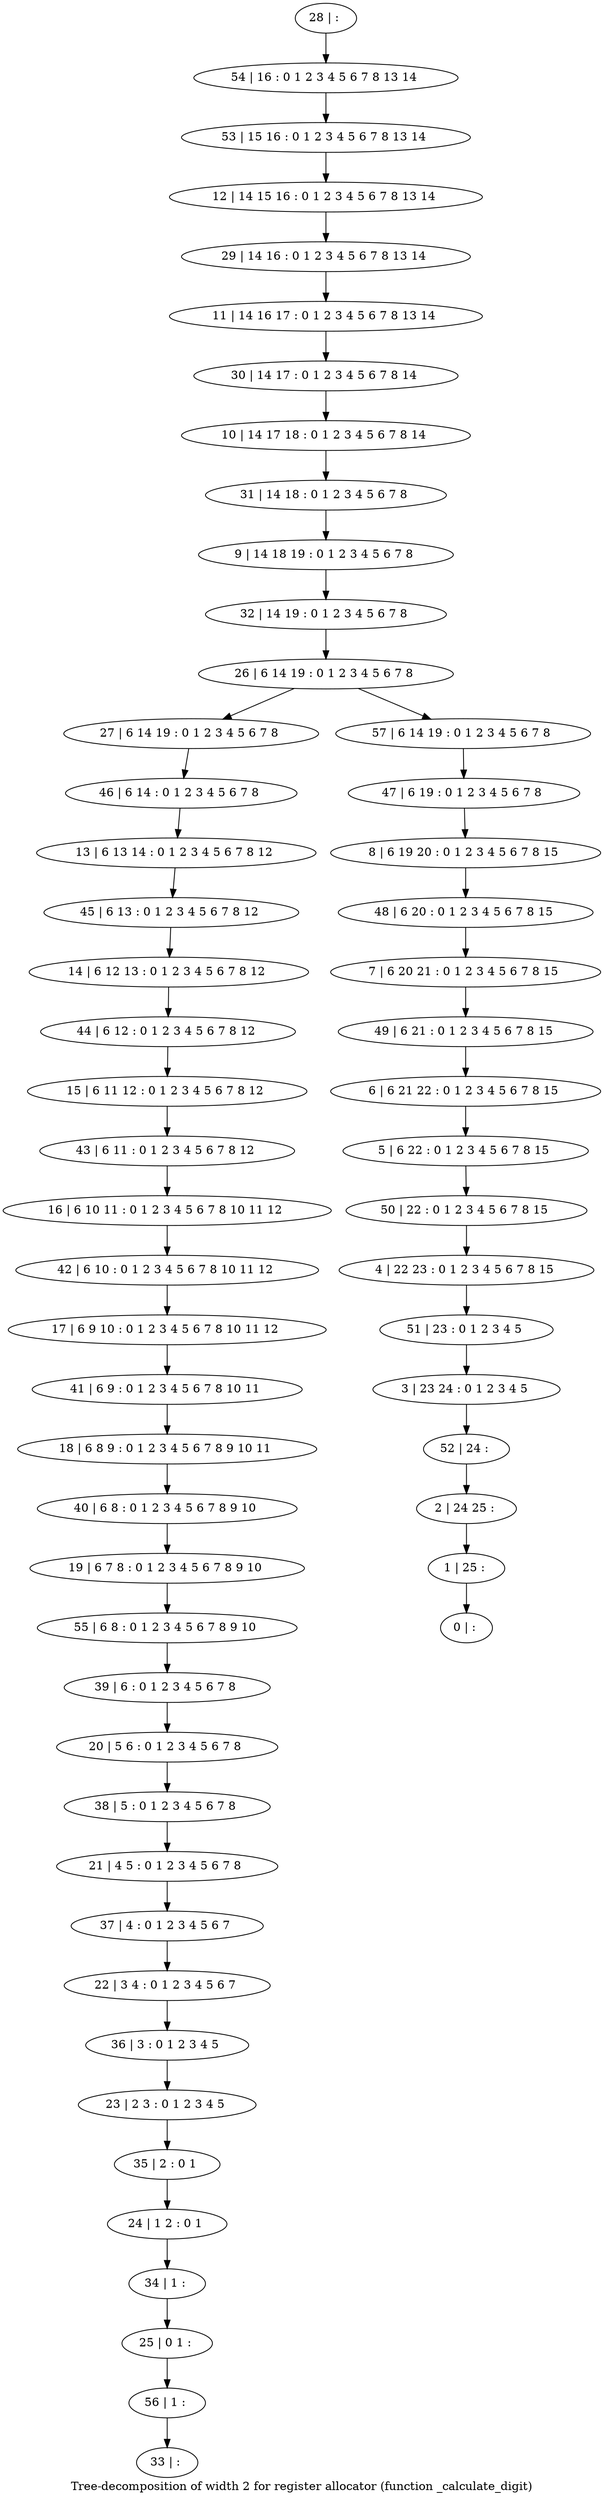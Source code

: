 digraph G {
graph [label="Tree-decomposition of width 2 for register allocator (function _calculate_digit)"]
0[label="0 | : "];
1[label="1 | 25 : "];
2[label="2 | 24 25 : "];
3[label="3 | 23 24 : 0 1 2 3 4 5 "];
4[label="4 | 22 23 : 0 1 2 3 4 5 6 7 8 15 "];
5[label="5 | 6 22 : 0 1 2 3 4 5 6 7 8 15 "];
6[label="6 | 6 21 22 : 0 1 2 3 4 5 6 7 8 15 "];
7[label="7 | 6 20 21 : 0 1 2 3 4 5 6 7 8 15 "];
8[label="8 | 6 19 20 : 0 1 2 3 4 5 6 7 8 15 "];
9[label="9 | 14 18 19 : 0 1 2 3 4 5 6 7 8 "];
10[label="10 | 14 17 18 : 0 1 2 3 4 5 6 7 8 14 "];
11[label="11 | 14 16 17 : 0 1 2 3 4 5 6 7 8 13 14 "];
12[label="12 | 14 15 16 : 0 1 2 3 4 5 6 7 8 13 14 "];
13[label="13 | 6 13 14 : 0 1 2 3 4 5 6 7 8 12 "];
14[label="14 | 6 12 13 : 0 1 2 3 4 5 6 7 8 12 "];
15[label="15 | 6 11 12 : 0 1 2 3 4 5 6 7 8 12 "];
16[label="16 | 6 10 11 : 0 1 2 3 4 5 6 7 8 10 11 12 "];
17[label="17 | 6 9 10 : 0 1 2 3 4 5 6 7 8 10 11 12 "];
18[label="18 | 6 8 9 : 0 1 2 3 4 5 6 7 8 9 10 11 "];
19[label="19 | 6 7 8 : 0 1 2 3 4 5 6 7 8 9 10 "];
20[label="20 | 5 6 : 0 1 2 3 4 5 6 7 8 "];
21[label="21 | 4 5 : 0 1 2 3 4 5 6 7 8 "];
22[label="22 | 3 4 : 0 1 2 3 4 5 6 7 "];
23[label="23 | 2 3 : 0 1 2 3 4 5 "];
24[label="24 | 1 2 : 0 1 "];
25[label="25 | 0 1 : "];
26[label="26 | 6 14 19 : 0 1 2 3 4 5 6 7 8 "];
27[label="27 | 6 14 19 : 0 1 2 3 4 5 6 7 8 "];
28[label="28 | : "];
29[label="29 | 14 16 : 0 1 2 3 4 5 6 7 8 13 14 "];
30[label="30 | 14 17 : 0 1 2 3 4 5 6 7 8 14 "];
31[label="31 | 14 18 : 0 1 2 3 4 5 6 7 8 "];
32[label="32 | 14 19 : 0 1 2 3 4 5 6 7 8 "];
33[label="33 | : "];
34[label="34 | 1 : "];
35[label="35 | 2 : 0 1 "];
36[label="36 | 3 : 0 1 2 3 4 5 "];
37[label="37 | 4 : 0 1 2 3 4 5 6 7 "];
38[label="38 | 5 : 0 1 2 3 4 5 6 7 8 "];
39[label="39 | 6 : 0 1 2 3 4 5 6 7 8 "];
40[label="40 | 6 8 : 0 1 2 3 4 5 6 7 8 9 10 "];
41[label="41 | 6 9 : 0 1 2 3 4 5 6 7 8 10 11 "];
42[label="42 | 6 10 : 0 1 2 3 4 5 6 7 8 10 11 12 "];
43[label="43 | 6 11 : 0 1 2 3 4 5 6 7 8 12 "];
44[label="44 | 6 12 : 0 1 2 3 4 5 6 7 8 12 "];
45[label="45 | 6 13 : 0 1 2 3 4 5 6 7 8 12 "];
46[label="46 | 6 14 : 0 1 2 3 4 5 6 7 8 "];
47[label="47 | 6 19 : 0 1 2 3 4 5 6 7 8 "];
48[label="48 | 6 20 : 0 1 2 3 4 5 6 7 8 15 "];
49[label="49 | 6 21 : 0 1 2 3 4 5 6 7 8 15 "];
50[label="50 | 22 : 0 1 2 3 4 5 6 7 8 15 "];
51[label="51 | 23 : 0 1 2 3 4 5 "];
52[label="52 | 24 : "];
53[label="53 | 15 16 : 0 1 2 3 4 5 6 7 8 13 14 "];
54[label="54 | 16 : 0 1 2 3 4 5 6 7 8 13 14 "];
55[label="55 | 6 8 : 0 1 2 3 4 5 6 7 8 9 10 "];
56[label="56 | 1 : "];
57[label="57 | 6 14 19 : 0 1 2 3 4 5 6 7 8 "];
34->25 ;
24->34 ;
35->24 ;
23->35 ;
36->23 ;
22->36 ;
37->22 ;
21->37 ;
38->21 ;
20->38 ;
39->20 ;
40->19 ;
18->40 ;
41->18 ;
17->41 ;
42->17 ;
16->42 ;
43->16 ;
15->43 ;
44->15 ;
14->44 ;
45->14 ;
13->45 ;
46->13 ;
27->46 ;
55->39 ;
19->55 ;
56->33 ;
25->56 ;
28->54 ;
54->53 ;
53->12 ;
12->29 ;
29->11 ;
11->30 ;
30->10 ;
10->31 ;
31->9 ;
9->32 ;
32->26 ;
47->8 ;
8->48 ;
48->7 ;
7->49 ;
49->6 ;
6->5 ;
5->50 ;
50->4 ;
4->51 ;
51->3 ;
3->52 ;
52->2 ;
2->1 ;
1->0 ;
57->47 ;
26->27 ;
26->57 ;
}
